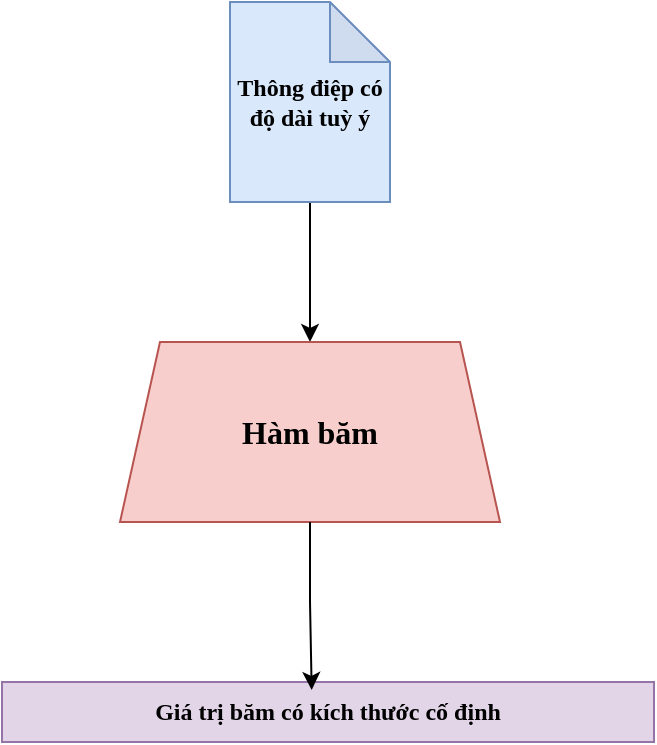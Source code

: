<mxfile version="28.0.6">
  <diagram name="Page-1" id="AbUgg4t9xm5RcOP1aoXZ">
    <mxGraphModel dx="923" dy="652" grid="1" gridSize="10" guides="1" tooltips="1" connect="1" arrows="1" fold="1" page="1" pageScale="1" pageWidth="827" pageHeight="1169" math="0" shadow="0">
      <root>
        <mxCell id="0" />
        <mxCell id="1" parent="0" />
        <mxCell id="k7nX_q8Goyv_tYFvlVki-7" style="edgeStyle=orthogonalEdgeStyle;rounded=0;orthogonalLoop=1;jettySize=auto;html=1;exitX=0.5;exitY=1;exitDx=0;exitDy=0;exitPerimeter=0;entryX=0.5;entryY=0;entryDx=0;entryDy=0;" edge="1" parent="1" source="k7nX_q8Goyv_tYFvlVki-1" target="k7nX_q8Goyv_tYFvlVki-4">
          <mxGeometry relative="1" as="geometry" />
        </mxCell>
        <mxCell id="k7nX_q8Goyv_tYFvlVki-1" value="&lt;font face=&quot;Times New Roman&quot;&gt;&lt;b&gt;Thông điệp có độ dài tuỳ ý&lt;/b&gt;&lt;/font&gt;" style="shape=note;whiteSpace=wrap;html=1;backgroundOutline=1;darkOpacity=0.05;fillColor=#dae8fc;strokeColor=#6c8ebf;" vertex="1" parent="1">
          <mxGeometry x="374" y="140" width="80" height="100" as="geometry" />
        </mxCell>
        <mxCell id="k7nX_q8Goyv_tYFvlVki-4" value="&lt;font style=&quot;font-size: 16px;&quot; face=&quot;Times New Roman&quot;&gt;&lt;b style=&quot;&quot;&gt;Hàm băm&lt;/b&gt;&lt;/font&gt;" style="shape=trapezoid;perimeter=trapezoidPerimeter;whiteSpace=wrap;html=1;fixedSize=1;fillColor=#f8cecc;strokeColor=#b85450;" vertex="1" parent="1">
          <mxGeometry x="319" y="310" width="190" height="90" as="geometry" />
        </mxCell>
        <mxCell id="k7nX_q8Goyv_tYFvlVki-5" value="&lt;font face=&quot;Times New Roman&quot;&gt;&lt;b&gt;Giá trị băm có kích thước cố định&lt;/b&gt;&lt;/font&gt;" style="text;html=1;align=center;verticalAlign=middle;whiteSpace=wrap;rounded=0;fillColor=#e1d5e7;strokeColor=#9673a6;" vertex="1" parent="1">
          <mxGeometry x="260" y="480" width="326" height="30" as="geometry" />
        </mxCell>
        <mxCell id="k7nX_q8Goyv_tYFvlVki-8" style="edgeStyle=orthogonalEdgeStyle;rounded=0;orthogonalLoop=1;jettySize=auto;html=1;exitX=0.5;exitY=1;exitDx=0;exitDy=0;entryX=0.475;entryY=0.133;entryDx=0;entryDy=0;entryPerimeter=0;" edge="1" parent="1" source="k7nX_q8Goyv_tYFvlVki-4" target="k7nX_q8Goyv_tYFvlVki-5">
          <mxGeometry relative="1" as="geometry" />
        </mxCell>
      </root>
    </mxGraphModel>
  </diagram>
</mxfile>
